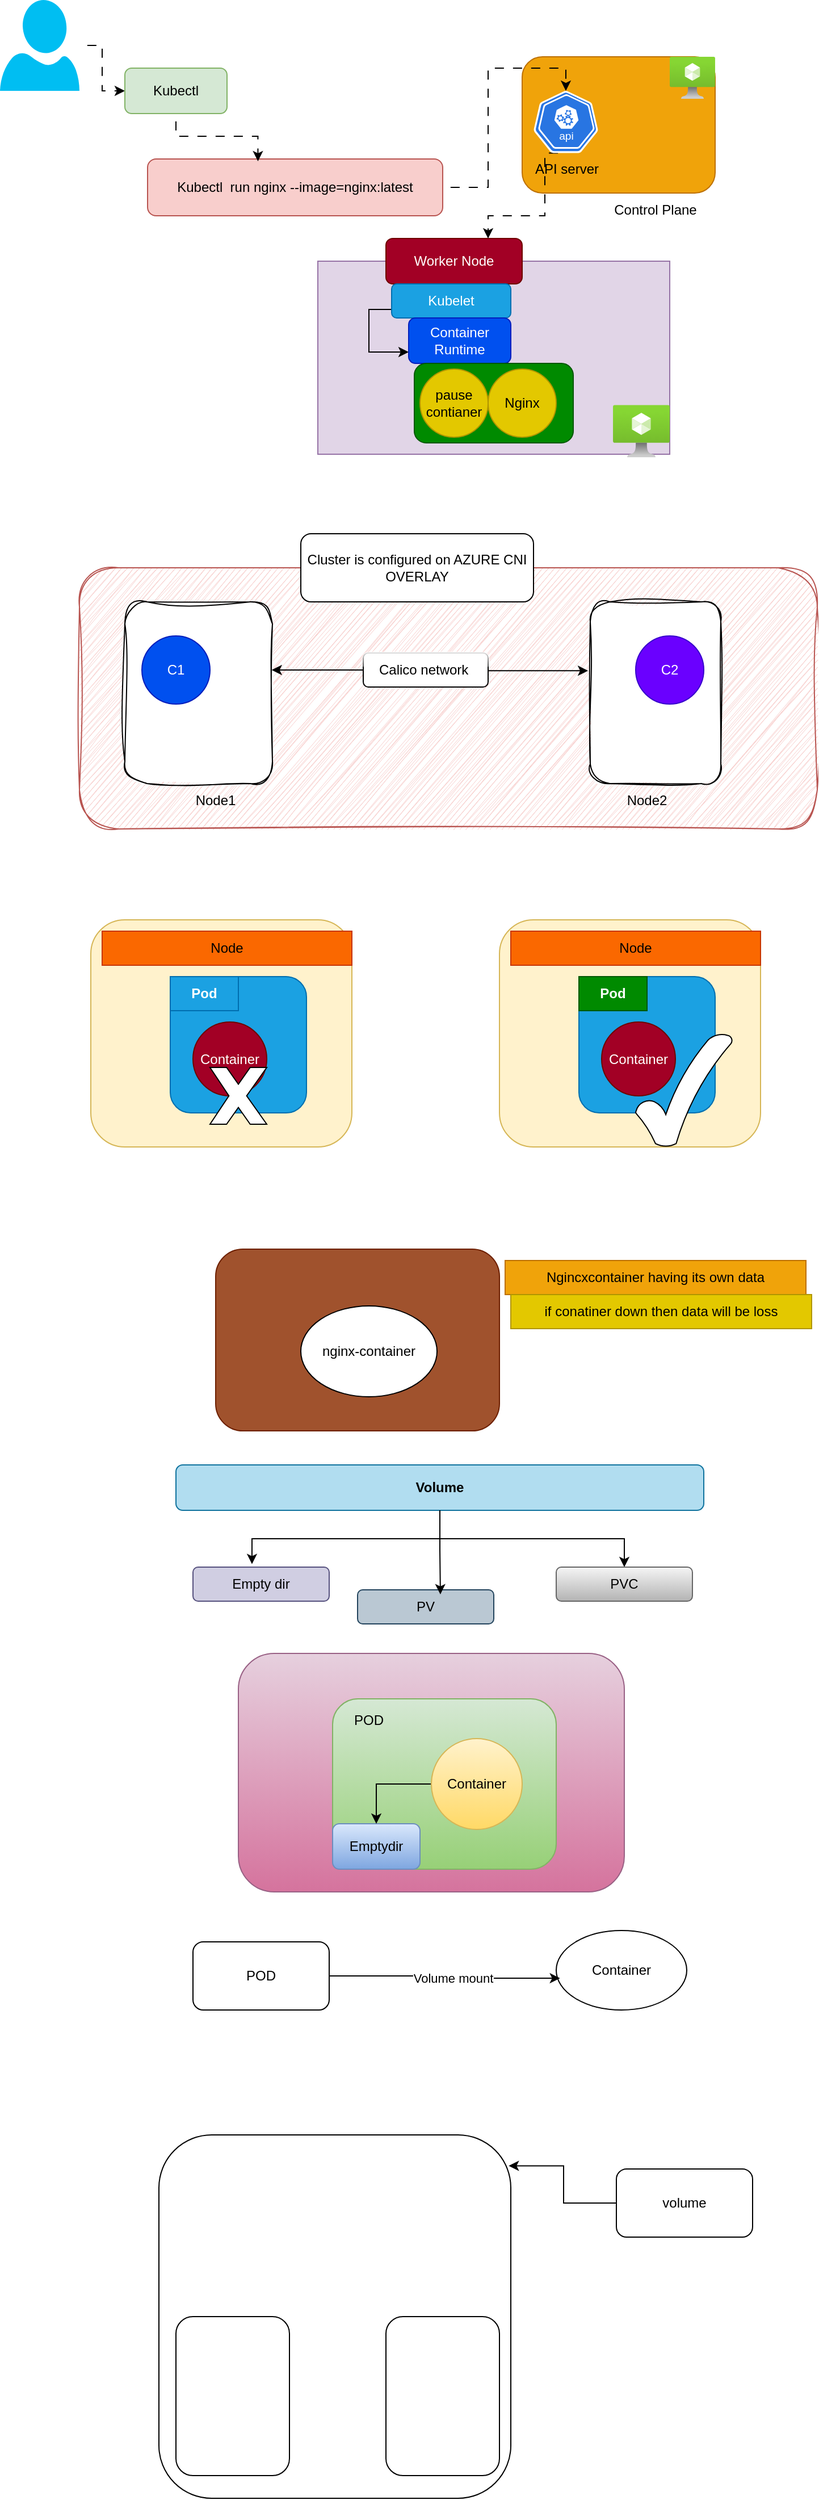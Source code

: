 <mxfile version="24.7.17">
  <diagram name="Page-1" id="h1kXQThrMCem6ibpbVyC">
    <mxGraphModel dx="794" dy="557" grid="1" gridSize="10" guides="1" tooltips="1" connect="1" arrows="1" fold="1" page="1" pageScale="1" pageWidth="850" pageHeight="1100" math="0" shadow="0">
      <root>
        <mxCell id="0" />
        <mxCell id="1" parent="0" />
        <mxCell id="YiwVMZ55QfjLXtyIVbUY-11" value="" style="rounded=1;whiteSpace=wrap;html=1;fillColor=#f8cecc;strokeColor=#b85450;sketch=1;curveFitting=1;jiggle=2;" parent="1" vertex="1">
          <mxGeometry x="110" y="570" width="650" height="230" as="geometry" />
        </mxCell>
        <mxCell id="SoFl1mwXrpjrUQSBSHcY-1" value="" style="rounded=0;whiteSpace=wrap;html=1;fillColor=#e1d5e7;strokeColor=#9673a6;" parent="1" vertex="1">
          <mxGeometry x="320" y="300" width="310" height="170" as="geometry" />
        </mxCell>
        <mxCell id="SoFl1mwXrpjrUQSBSHcY-5" style="edgeStyle=orthogonalEdgeStyle;rounded=0;orthogonalLoop=1;jettySize=auto;html=1;entryX=0;entryY=0.5;entryDx=0;entryDy=0;flowAnimation=1;" parent="1" source="SoFl1mwXrpjrUQSBSHcY-3" target="SoFl1mwXrpjrUQSBSHcY-4" edge="1">
          <mxGeometry relative="1" as="geometry" />
        </mxCell>
        <mxCell id="SoFl1mwXrpjrUQSBSHcY-3" value="" style="verticalLabelPosition=bottom;html=1;verticalAlign=top;align=center;strokeColor=none;fillColor=#00BEF2;shape=mxgraph.azure.user;" parent="1" vertex="1">
          <mxGeometry x="40" y="70" width="70" height="80" as="geometry" />
        </mxCell>
        <mxCell id="SoFl1mwXrpjrUQSBSHcY-4" value="Kubectl" style="rounded=1;whiteSpace=wrap;html=1;fillColor=#d5e8d4;strokeColor=#82b366;" parent="1" vertex="1">
          <mxGeometry x="150" y="130" width="90" height="40" as="geometry" />
        </mxCell>
        <mxCell id="SoFl1mwXrpjrUQSBSHcY-6" value="Kubectl&amp;nbsp; run nginx --image=nginx:latest" style="rounded=1;whiteSpace=wrap;html=1;fillColor=#f8cecc;strokeColor=#b85450;" parent="1" vertex="1">
          <mxGeometry x="170" y="210" width="260" height="50" as="geometry" />
        </mxCell>
        <mxCell id="SoFl1mwXrpjrUQSBSHcY-7" style="edgeStyle=orthogonalEdgeStyle;rounded=0;orthogonalLoop=1;jettySize=auto;html=1;entryX=0.374;entryY=0.04;entryDx=0;entryDy=0;entryPerimeter=0;flowAnimation=1;" parent="1" source="SoFl1mwXrpjrUQSBSHcY-4" target="SoFl1mwXrpjrUQSBSHcY-6" edge="1">
          <mxGeometry relative="1" as="geometry" />
        </mxCell>
        <mxCell id="SoFl1mwXrpjrUQSBSHcY-8" value="Worker Node" style="rounded=1;whiteSpace=wrap;html=1;fillColor=#a20025;fontColor=#ffffff;strokeColor=#6F0000;" parent="1" vertex="1">
          <mxGeometry x="380" y="280" width="120" height="40" as="geometry" />
        </mxCell>
        <mxCell id="SoFl1mwXrpjrUQSBSHcY-13" style="edgeStyle=orthogonalEdgeStyle;rounded=0;orthogonalLoop=1;jettySize=auto;html=1;entryX=0;entryY=0.75;entryDx=0;entryDy=0;exitX=0;exitY=0.75;exitDx=0;exitDy=0;" parent="1" source="SoFl1mwXrpjrUQSBSHcY-9" target="SoFl1mwXrpjrUQSBSHcY-11" edge="1">
          <mxGeometry relative="1" as="geometry" />
        </mxCell>
        <mxCell id="SoFl1mwXrpjrUQSBSHcY-9" value="Kubelet" style="rounded=1;whiteSpace=wrap;html=1;fillColor=#1ba1e2;fontColor=#ffffff;strokeColor=#006EAF;" parent="1" vertex="1">
          <mxGeometry x="385" y="320" width="105" height="30" as="geometry" />
        </mxCell>
        <mxCell id="SoFl1mwXrpjrUQSBSHcY-11" value="Container Runtime" style="rounded=1;whiteSpace=wrap;html=1;fillColor=#0050ef;fontColor=#ffffff;strokeColor=#001DBC;" parent="1" vertex="1">
          <mxGeometry x="400" y="350" width="90" height="40" as="geometry" />
        </mxCell>
        <mxCell id="SoFl1mwXrpjrUQSBSHcY-14" value="" style="rounded=1;whiteSpace=wrap;html=1;fillColor=#008a00;fontColor=#ffffff;strokeColor=#005700;" parent="1" vertex="1">
          <mxGeometry x="405" y="390" width="140" height="70" as="geometry" />
        </mxCell>
        <mxCell id="SoFl1mwXrpjrUQSBSHcY-16" value="Nginx" style="ellipse;whiteSpace=wrap;html=1;aspect=fixed;fillColor=#e3c800;fontColor=#000000;strokeColor=#B09500;" parent="1" vertex="1">
          <mxGeometry x="470" y="395" width="60" height="60" as="geometry" />
        </mxCell>
        <mxCell id="SoFl1mwXrpjrUQSBSHcY-17" value="" style="rounded=1;whiteSpace=wrap;html=1;fillColor=#f0a30a;fontColor=#000000;strokeColor=#BD7000;" parent="1" vertex="1">
          <mxGeometry x="500" y="120" width="170" height="120" as="geometry" />
        </mxCell>
        <mxCell id="SoFl1mwXrpjrUQSBSHcY-18" value="" style="image;aspect=fixed;html=1;points=[];align=center;fontSize=12;image=img/lib/azure2/other/AVS_VM.svg;" parent="1" vertex="1">
          <mxGeometry x="580" y="426.62" width="50" height="46.18" as="geometry" />
        </mxCell>
        <mxCell id="SoFl1mwXrpjrUQSBSHcY-19" value="" style="image;aspect=fixed;html=1;points=[];align=center;fontSize=12;image=img/lib/azure2/other/AVS_VM.svg;" parent="1" vertex="1">
          <mxGeometry x="630" y="120" width="40" height="36.94" as="geometry" />
        </mxCell>
        <mxCell id="SoFl1mwXrpjrUQSBSHcY-23" style="edgeStyle=orthogonalEdgeStyle;rounded=0;orthogonalLoop=1;jettySize=auto;html=1;entryX=0.75;entryY=0;entryDx=0;entryDy=0;exitX=0.5;exitY=1;exitDx=0;exitDy=0;exitPerimeter=0;flowAnimation=1;" parent="1" source="SoFl1mwXrpjrUQSBSHcY-20" target="SoFl1mwXrpjrUQSBSHcY-8" edge="1">
          <mxGeometry relative="1" as="geometry">
            <Array as="points">
              <mxPoint x="520" y="205" />
              <mxPoint x="520" y="260" />
              <mxPoint x="470" y="260" />
            </Array>
          </mxGeometry>
        </mxCell>
        <mxCell id="SoFl1mwXrpjrUQSBSHcY-20" value="API server" style="aspect=fixed;sketch=0;html=1;dashed=0;whitespace=wrap;verticalLabelPosition=bottom;verticalAlign=top;fillColor=#2875E2;strokeColor=#ffffff;points=[[0.005,0.63,0],[0.1,0.2,0],[0.9,0.2,0],[0.5,0,0],[0.995,0.63,0],[0.72,0.99,0],[0.5,1,0],[0.28,0.99,0]];shape=mxgraph.kubernetes.icon2;prIcon=api" parent="1" vertex="1">
          <mxGeometry x="510" y="150" width="57" height="54.72" as="geometry" />
        </mxCell>
        <mxCell id="SoFl1mwXrpjrUQSBSHcY-22" style="edgeStyle=orthogonalEdgeStyle;rounded=0;orthogonalLoop=1;jettySize=auto;html=1;entryX=0.5;entryY=0;entryDx=0;entryDy=0;entryPerimeter=0;flowAnimation=1;" parent="1" source="SoFl1mwXrpjrUQSBSHcY-6" target="SoFl1mwXrpjrUQSBSHcY-20" edge="1">
          <mxGeometry relative="1" as="geometry" />
        </mxCell>
        <mxCell id="SoFl1mwXrpjrUQSBSHcY-24" value="Control Plane" style="text;html=1;align=center;verticalAlign=middle;whiteSpace=wrap;rounded=0;" parent="1" vertex="1">
          <mxGeometry x="575" y="240" width="85" height="30" as="geometry" />
        </mxCell>
        <mxCell id="SoFl1mwXrpjrUQSBSHcY-26" value="" style="aspect=fixed;sketch=0;html=1;dashed=0;whitespace=wrap;verticalLabelPosition=bottom;verticalAlign=top;fillColor=#2875E2;strokeColor=#ffffff;points=[[0.005,0.63,0],[0.1,0.2,0],[0.9,0.2,0],[0.5,0,0],[0.995,0.63,0],[0.72,0.99,0],[0.5,1,0],[0.28,0.99,0]];shape=mxgraph.kubernetes.icon2;kubernetesLabel=1;prIcon=api" parent="1" vertex="1">
          <mxGeometry x="514" y="153" width="50" height="48" as="geometry" />
        </mxCell>
        <mxCell id="SoFl1mwXrpjrUQSBSHcY-27" value="pause contianer" style="ellipse;whiteSpace=wrap;html=1;aspect=fixed;fillColor=#e3c800;fontColor=#000000;strokeColor=#B09500;" parent="1" vertex="1">
          <mxGeometry x="410" y="395" width="60" height="60" as="geometry" />
        </mxCell>
        <mxCell id="YiwVMZ55QfjLXtyIVbUY-1" value="" style="rounded=1;whiteSpace=wrap;html=1;sketch=1;curveFitting=1;jiggle=2;" parent="1" vertex="1">
          <mxGeometry x="150" y="600" width="130" height="160" as="geometry" />
        </mxCell>
        <mxCell id="YiwVMZ55QfjLXtyIVbUY-2" value="C1" style="ellipse;whiteSpace=wrap;html=1;aspect=fixed;fillColor=#0050ef;fontColor=#ffffff;strokeColor=#001DBC;" parent="1" vertex="1">
          <mxGeometry x="165" y="630" width="60" height="60" as="geometry" />
        </mxCell>
        <mxCell id="YiwVMZ55QfjLXtyIVbUY-4" value="" style="rounded=1;whiteSpace=wrap;html=1;sketch=1;curveFitting=1;jiggle=2;" parent="1" vertex="1">
          <mxGeometry x="560" y="600" width="115" height="160" as="geometry" />
        </mxCell>
        <mxCell id="YiwVMZ55QfjLXtyIVbUY-5" value="C2" style="ellipse;whiteSpace=wrap;html=1;aspect=fixed;fillColor=#6a00ff;fontColor=#ffffff;strokeColor=#3700CC;" parent="1" vertex="1">
          <mxGeometry x="600" y="630" width="60" height="60" as="geometry" />
        </mxCell>
        <mxCell id="YiwVMZ55QfjLXtyIVbUY-6" value="Node1" style="text;html=1;align=center;verticalAlign=middle;whiteSpace=wrap;rounded=0;" parent="1" vertex="1">
          <mxGeometry x="200" y="760" width="60" height="30" as="geometry" />
        </mxCell>
        <mxCell id="YiwVMZ55QfjLXtyIVbUY-7" value="Node2" style="text;html=1;align=center;verticalAlign=middle;whiteSpace=wrap;rounded=0;" parent="1" vertex="1">
          <mxGeometry x="580" y="760" width="60" height="30" as="geometry" />
        </mxCell>
        <mxCell id="YiwVMZ55QfjLXtyIVbUY-8" value="Calico network&amp;nbsp;" style="rounded=1;whiteSpace=wrap;html=1;glass=1;" parent="1" vertex="1">
          <mxGeometry x="360" y="645" width="110" height="30" as="geometry" />
        </mxCell>
        <mxCell id="YiwVMZ55QfjLXtyIVbUY-9" style="edgeStyle=orthogonalEdgeStyle;rounded=0;orthogonalLoop=1;jettySize=auto;html=1;entryX=0.995;entryY=0.375;entryDx=0;entryDy=0;entryPerimeter=0;" parent="1" source="YiwVMZ55QfjLXtyIVbUY-8" target="YiwVMZ55QfjLXtyIVbUY-1" edge="1">
          <mxGeometry relative="1" as="geometry">
            <Array as="points">
              <mxPoint x="340" y="660" />
              <mxPoint x="340" y="660" />
            </Array>
          </mxGeometry>
        </mxCell>
        <mxCell id="YiwVMZ55QfjLXtyIVbUY-10" style="edgeStyle=orthogonalEdgeStyle;rounded=0;orthogonalLoop=1;jettySize=auto;html=1;entryX=-0.017;entryY=0.379;entryDx=0;entryDy=0;entryPerimeter=0;" parent="1" source="YiwVMZ55QfjLXtyIVbUY-8" target="YiwVMZ55QfjLXtyIVbUY-4" edge="1">
          <mxGeometry relative="1" as="geometry">
            <Array as="points">
              <mxPoint x="510" y="660" />
            </Array>
          </mxGeometry>
        </mxCell>
        <mxCell id="YiwVMZ55QfjLXtyIVbUY-12" value="Cluster is configured on AZURE CNI OVERLAY" style="rounded=1;whiteSpace=wrap;html=1;" parent="1" vertex="1">
          <mxGeometry x="305" y="540" width="205" height="60" as="geometry" />
        </mxCell>
        <mxCell id="YiwVMZ55QfjLXtyIVbUY-13" value="" style="rounded=1;whiteSpace=wrap;html=1;fillColor=#fff2cc;strokeColor=#d6b656;" parent="1" vertex="1">
          <mxGeometry x="120" y="880" width="230" height="200" as="geometry" />
        </mxCell>
        <mxCell id="YiwVMZ55QfjLXtyIVbUY-14" value="" style="rounded=1;whiteSpace=wrap;html=1;fillColor=#1ba1e2;fontColor=#ffffff;strokeColor=#006EAF;" parent="1" vertex="1">
          <mxGeometry x="190" y="930" width="120" height="120" as="geometry" />
        </mxCell>
        <mxCell id="YiwVMZ55QfjLXtyIVbUY-15" value="Node" style="text;html=1;align=center;verticalAlign=middle;whiteSpace=wrap;rounded=0;fillColor=#fa6800;fontColor=#000000;strokeColor=#C73500;" parent="1" vertex="1">
          <mxGeometry x="130" y="890" width="220" height="30" as="geometry" />
        </mxCell>
        <mxCell id="YiwVMZ55QfjLXtyIVbUY-16" value="Container" style="ellipse;whiteSpace=wrap;html=1;aspect=fixed;fillColor=#a20025;fontColor=#ffffff;strokeColor=#6F0000;" parent="1" vertex="1">
          <mxGeometry x="210" y="970" width="65" height="65" as="geometry" />
        </mxCell>
        <mxCell id="YiwVMZ55QfjLXtyIVbUY-17" value="&lt;b&gt;Pod&lt;/b&gt;" style="text;html=1;align=center;verticalAlign=middle;whiteSpace=wrap;rounded=0;fillColor=#1ba1e2;fontColor=#ffffff;strokeColor=#006EAF;" parent="1" vertex="1">
          <mxGeometry x="190" y="930" width="60" height="30" as="geometry" />
        </mxCell>
        <mxCell id="YiwVMZ55QfjLXtyIVbUY-25" value="" style="rounded=1;whiteSpace=wrap;html=1;fillColor=#fff2cc;strokeColor=#d6b656;" parent="1" vertex="1">
          <mxGeometry x="480" y="880" width="230" height="200" as="geometry" />
        </mxCell>
        <mxCell id="YiwVMZ55QfjLXtyIVbUY-26" value="" style="rounded=1;whiteSpace=wrap;html=1;fillColor=#1ba1e2;fontColor=#ffffff;strokeColor=#006EAF;" parent="1" vertex="1">
          <mxGeometry x="550" y="930" width="120" height="120" as="geometry" />
        </mxCell>
        <mxCell id="YiwVMZ55QfjLXtyIVbUY-27" value="Node" style="text;html=1;align=center;verticalAlign=middle;whiteSpace=wrap;rounded=0;fillColor=#fa6800;fontColor=#000000;strokeColor=#C73500;" parent="1" vertex="1">
          <mxGeometry x="490" y="890" width="220" height="30" as="geometry" />
        </mxCell>
        <mxCell id="YiwVMZ55QfjLXtyIVbUY-28" value="Container" style="ellipse;whiteSpace=wrap;html=1;aspect=fixed;fillColor=#a20025;fontColor=#ffffff;strokeColor=#6F0000;" parent="1" vertex="1">
          <mxGeometry x="570" y="970" width="65" height="65" as="geometry" />
        </mxCell>
        <mxCell id="YiwVMZ55QfjLXtyIVbUY-29" value="&lt;b&gt;Pod&lt;/b&gt;" style="text;html=1;align=center;verticalAlign=middle;whiteSpace=wrap;rounded=0;fillColor=#008a00;fontColor=#ffffff;strokeColor=#005700;" parent="1" vertex="1">
          <mxGeometry x="550" y="930" width="60" height="30" as="geometry" />
        </mxCell>
        <mxCell id="YiwVMZ55QfjLXtyIVbUY-31" value="" style="verticalLabelPosition=bottom;verticalAlign=top;html=1;shape=mxgraph.basic.x" parent="1" vertex="1">
          <mxGeometry x="225" y="1010" width="50" height="50" as="geometry" />
        </mxCell>
        <mxCell id="YiwVMZ55QfjLXtyIVbUY-32" value="" style="verticalLabelPosition=bottom;verticalAlign=top;html=1;shape=mxgraph.basic.tick" parent="1" vertex="1">
          <mxGeometry x="600" y="980" width="85" height="100" as="geometry" />
        </mxCell>
        <mxCell id="YiwVMZ55QfjLXtyIVbUY-33" value="" style="rounded=1;whiteSpace=wrap;html=1;fillColor=#a0522d;fontColor=#ffffff;strokeColor=#6D1F00;" parent="1" vertex="1">
          <mxGeometry x="230" y="1170" width="250" height="160" as="geometry" />
        </mxCell>
        <mxCell id="YiwVMZ55QfjLXtyIVbUY-34" value="nginx-container" style="ellipse;whiteSpace=wrap;html=1;" parent="1" vertex="1">
          <mxGeometry x="305" y="1220" width="120" height="80" as="geometry" />
        </mxCell>
        <mxCell id="YiwVMZ55QfjLXtyIVbUY-35" value="Ngincxcontainer having its own data" style="text;html=1;align=center;verticalAlign=middle;whiteSpace=wrap;rounded=0;fillColor=#f0a30a;fontColor=#000000;strokeColor=#BD7000;" parent="1" vertex="1">
          <mxGeometry x="485" y="1180" width="265" height="30" as="geometry" />
        </mxCell>
        <mxCell id="YiwVMZ55QfjLXtyIVbUY-36" value="if conatiner down then data will be loss" style="text;html=1;align=center;verticalAlign=middle;whiteSpace=wrap;rounded=0;fillColor=#e3c800;fontColor=#000000;strokeColor=#B09500;" parent="1" vertex="1">
          <mxGeometry x="490" y="1210" width="265" height="30" as="geometry" />
        </mxCell>
        <mxCell id="YiwVMZ55QfjLXtyIVbUY-48" style="edgeStyle=orthogonalEdgeStyle;rounded=0;orthogonalLoop=1;jettySize=auto;html=1;entryX=0.5;entryY=0;entryDx=0;entryDy=0;" parent="1" source="YiwVMZ55QfjLXtyIVbUY-37" target="YiwVMZ55QfjLXtyIVbUY-45" edge="1">
          <mxGeometry relative="1" as="geometry" />
        </mxCell>
        <mxCell id="YiwVMZ55QfjLXtyIVbUY-37" value="Volume" style="rounded=1;whiteSpace=wrap;html=1;fontStyle=1;fillColor=#b1ddf0;strokeColor=#10739e;" parent="1" vertex="1">
          <mxGeometry x="195" y="1360" width="465" height="40" as="geometry" />
        </mxCell>
        <mxCell id="YiwVMZ55QfjLXtyIVbUY-38" value="" style="rounded=1;whiteSpace=wrap;html=1;fillColor=#e6d0de;gradientColor=#d5739d;strokeColor=#996185;" parent="1" vertex="1">
          <mxGeometry x="250" y="1526" width="340" height="210" as="geometry" />
        </mxCell>
        <mxCell id="YiwVMZ55QfjLXtyIVbUY-40" value="" style="rounded=1;whiteSpace=wrap;html=1;fillColor=#d5e8d4;gradientColor=#97d077;strokeColor=#82b366;" parent="1" vertex="1">
          <mxGeometry x="333" y="1566" width="197" height="150" as="geometry" />
        </mxCell>
        <mxCell id="YiwVMZ55QfjLXtyIVbUY-41" value="Emptydir" style="rounded=1;whiteSpace=wrap;html=1;fillColor=#dae8fc;gradientColor=#7ea6e0;strokeColor=#6c8ebf;" parent="1" vertex="1">
          <mxGeometry x="333" y="1676" width="77" height="40" as="geometry" />
        </mxCell>
        <mxCell id="YiwVMZ55QfjLXtyIVbUY-54" style="edgeStyle=orthogonalEdgeStyle;rounded=0;orthogonalLoop=1;jettySize=auto;html=1;entryX=0.5;entryY=0;entryDx=0;entryDy=0;" parent="1" source="YiwVMZ55QfjLXtyIVbUY-42" target="YiwVMZ55QfjLXtyIVbUY-41" edge="1">
          <mxGeometry relative="1" as="geometry" />
        </mxCell>
        <mxCell id="YiwVMZ55QfjLXtyIVbUY-42" value="Container" style="ellipse;whiteSpace=wrap;html=1;aspect=fixed;fillColor=#fff2cc;gradientColor=#ffd966;strokeColor=#d6b656;" parent="1" vertex="1">
          <mxGeometry x="420" y="1601" width="80" height="80" as="geometry" />
        </mxCell>
        <mxCell id="YiwVMZ55QfjLXtyIVbUY-43" value="Empty dir" style="rounded=1;whiteSpace=wrap;html=1;fillColor=#d0cee2;strokeColor=#56517e;" parent="1" vertex="1">
          <mxGeometry x="210" y="1450" width="120" height="30" as="geometry" />
        </mxCell>
        <mxCell id="YiwVMZ55QfjLXtyIVbUY-44" value="PV" style="rounded=1;whiteSpace=wrap;html=1;fillColor=#bac8d3;strokeColor=#23445d;" parent="1" vertex="1">
          <mxGeometry x="355" y="1470" width="120" height="30" as="geometry" />
        </mxCell>
        <mxCell id="YiwVMZ55QfjLXtyIVbUY-45" value="PVC" style="rounded=1;whiteSpace=wrap;html=1;fillColor=#f5f5f5;gradientColor=#b3b3b3;strokeColor=#666666;" parent="1" vertex="1">
          <mxGeometry x="530" y="1450" width="120" height="30" as="geometry" />
        </mxCell>
        <mxCell id="YiwVMZ55QfjLXtyIVbUY-46" style="edgeStyle=orthogonalEdgeStyle;rounded=0;orthogonalLoop=1;jettySize=auto;html=1;entryX=0.433;entryY=-0.089;entryDx=0;entryDy=0;entryPerimeter=0;" parent="1" source="YiwVMZ55QfjLXtyIVbUY-37" target="YiwVMZ55QfjLXtyIVbUY-43" edge="1">
          <mxGeometry relative="1" as="geometry" />
        </mxCell>
        <mxCell id="YiwVMZ55QfjLXtyIVbUY-47" style="edgeStyle=orthogonalEdgeStyle;rounded=0;orthogonalLoop=1;jettySize=auto;html=1;entryX=0.608;entryY=0.133;entryDx=0;entryDy=0;entryPerimeter=0;" parent="1" source="YiwVMZ55QfjLXtyIVbUY-37" target="YiwVMZ55QfjLXtyIVbUY-44" edge="1">
          <mxGeometry relative="1" as="geometry" />
        </mxCell>
        <mxCell id="YiwVMZ55QfjLXtyIVbUY-49" value="POD" style="text;html=1;align=center;verticalAlign=middle;whiteSpace=wrap;rounded=0;" parent="1" vertex="1">
          <mxGeometry x="335" y="1570" width="60" height="30" as="geometry" />
        </mxCell>
        <mxCell id="YiwVMZ55QfjLXtyIVbUY-50" value="POD" style="rounded=1;whiteSpace=wrap;html=1;" parent="1" vertex="1">
          <mxGeometry x="210" y="1780" width="120" height="60" as="geometry" />
        </mxCell>
        <mxCell id="YiwVMZ55QfjLXtyIVbUY-51" value="Container" style="ellipse;whiteSpace=wrap;html=1;" parent="1" vertex="1">
          <mxGeometry x="530" y="1770" width="115" height="70" as="geometry" />
        </mxCell>
        <mxCell id="YiwVMZ55QfjLXtyIVbUY-52" style="edgeStyle=orthogonalEdgeStyle;rounded=0;orthogonalLoop=1;jettySize=auto;html=1;entryX=0.029;entryY=0.6;entryDx=0;entryDy=0;entryPerimeter=0;" parent="1" source="YiwVMZ55QfjLXtyIVbUY-50" target="YiwVMZ55QfjLXtyIVbUY-51" edge="1">
          <mxGeometry relative="1" as="geometry" />
        </mxCell>
        <mxCell id="YiwVMZ55QfjLXtyIVbUY-53" value="Volume mount" style="edgeLabel;html=1;align=center;verticalAlign=middle;resizable=0;points=[];" parent="YiwVMZ55QfjLXtyIVbUY-52" vertex="1" connectable="0">
          <mxGeometry x="0.078" relative="1" as="geometry">
            <mxPoint as="offset" />
          </mxGeometry>
        </mxCell>
        <mxCell id="wPnn08mayibXzSBLdgwf-1" value="" style="rounded=1;whiteSpace=wrap;html=1;" vertex="1" parent="1">
          <mxGeometry x="180" y="1950" width="310" height="320" as="geometry" />
        </mxCell>
        <mxCell id="wPnn08mayibXzSBLdgwf-2" value="" style="rounded=1;whiteSpace=wrap;html=1;" vertex="1" parent="1">
          <mxGeometry x="195" y="2110" width="100" height="140" as="geometry" />
        </mxCell>
        <mxCell id="wPnn08mayibXzSBLdgwf-3" value="" style="rounded=1;whiteSpace=wrap;html=1;" vertex="1" parent="1">
          <mxGeometry x="380" y="2110" width="100" height="140" as="geometry" />
        </mxCell>
        <mxCell id="wPnn08mayibXzSBLdgwf-4" value="volume" style="rounded=1;whiteSpace=wrap;html=1;" vertex="1" parent="1">
          <mxGeometry x="583" y="1980" width="120" height="60" as="geometry" />
        </mxCell>
        <mxCell id="wPnn08mayibXzSBLdgwf-5" style="edgeStyle=orthogonalEdgeStyle;rounded=0;orthogonalLoop=1;jettySize=auto;html=1;entryX=0.994;entryY=0.085;entryDx=0;entryDy=0;entryPerimeter=0;" edge="1" parent="1" source="wPnn08mayibXzSBLdgwf-4" target="wPnn08mayibXzSBLdgwf-1">
          <mxGeometry relative="1" as="geometry" />
        </mxCell>
      </root>
    </mxGraphModel>
  </diagram>
</mxfile>
